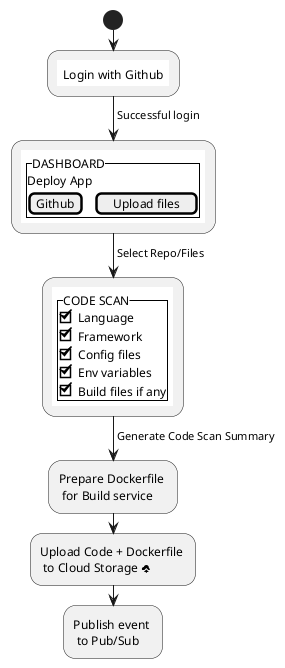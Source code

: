 @startuml
start
:{{\nsalt\n{Login with Github}\n}};
-> Successful login;
:{{\nsalt\n{^"DASHBOARD"\nDeploy App\n[Github]|[Upload files]}\n}};
-> Select Repo/Files;
:{{\nsalt\n{^"CODE SCAN"\n[X]Language\n[X]Framework\n[X]Config files\n[X]Env variables\n[X]Build files if any}\n}};
->Generate Code Scan Summary;
:Prepare Dockerfile \n for Build service;
:Upload Code + Dockerfile \n to Cloud Storage <&cloud-upload>;
:Publish event \n to Pub/Sub;
@enduml
